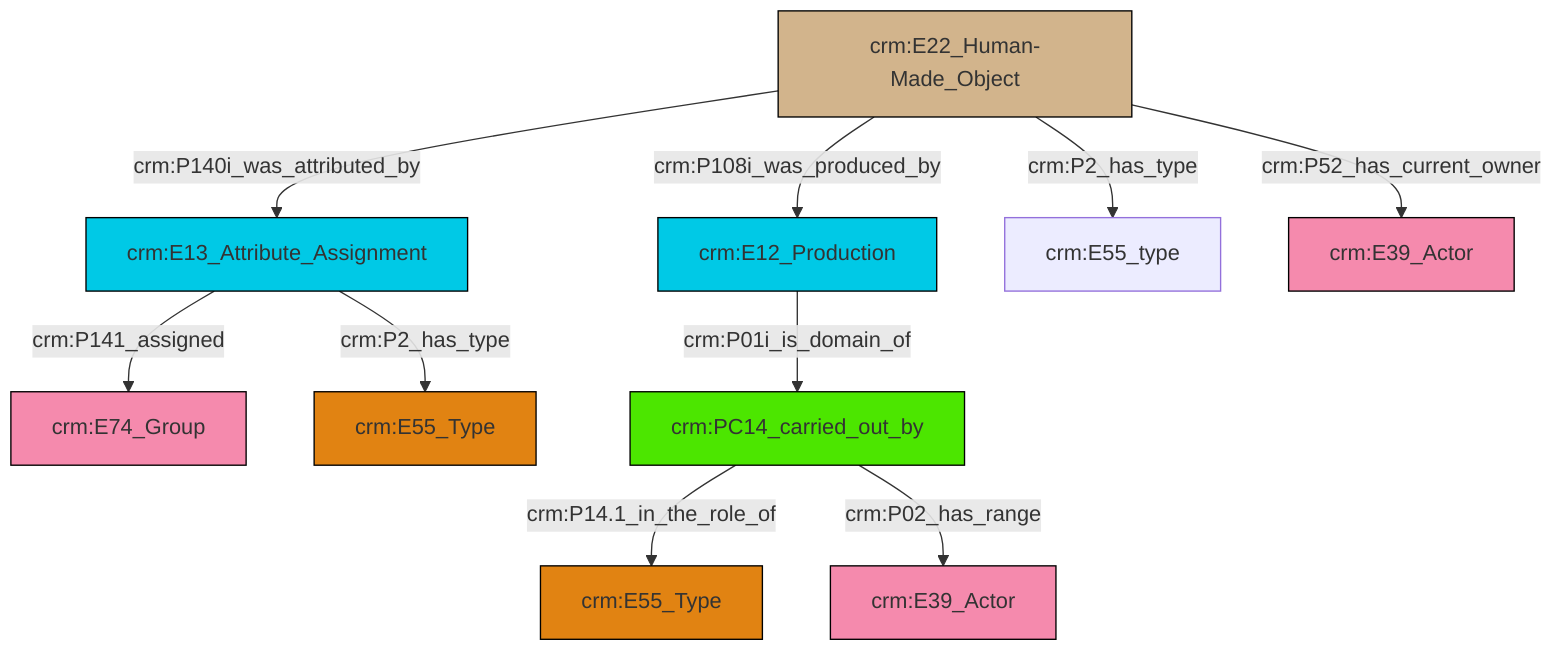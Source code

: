 graph TD
classDef Literal fill:#f2f2f2,stroke:#000000;
classDef CRM_Entity fill:#FFFFFF,stroke:#000000;
classDef Temporal_Entity fill:#00C9E6, stroke:#000000;
classDef Type fill:#E18312, stroke:#000000;
classDef Time-Span fill:#2C9C91, stroke:#000000;
classDef Appellation fill:#FFEB7F, stroke:#000000;
classDef Place fill:#008836, stroke:#000000;
classDef Persistent_Item fill:#B266B2, stroke:#000000;
classDef Conceptual_Object fill:#FFD700, stroke:#000000;
classDef Physical_Thing fill:#D2B48C, stroke:#000000;
classDef Actor fill:#f58aad, stroke:#000000;
classDef PC_Classes fill:#4ce600, stroke:#000000;
classDef Multi fill:#cccccc,stroke:#000000;

0["crm:E13_Attribute_Assignment"]:::Temporal_Entity -->|crm:P141_assigned| 1["crm:E74_Group"]:::Actor
2["crm:E22_Human-Made_Object"]:::Physical_Thing -->|crm:P140i_was_attributed_by| 0["crm:E13_Attribute_Assignment"]:::Temporal_Entity
2["crm:E22_Human-Made_Object"]:::Physical_Thing -->|crm:P108i_was_produced_by| 6["crm:E12_Production"]:::Temporal_Entity
2["crm:E22_Human-Made_Object"]:::Physical_Thing -->|crm:P2_has_type| 9["crm:E55_type"]:::Default
0["crm:E13_Attribute_Assignment"]:::Temporal_Entity -->|crm:P2_has_type| 4["crm:E55_Type"]:::Type
2["crm:E22_Human-Made_Object"]:::Physical_Thing -->|crm:P52_has_current_owner| 11["crm:E39_Actor"]:::Actor
6["crm:E12_Production"]:::Temporal_Entity -->|crm:P01i_is_domain_of| 17["crm:PC14_carried_out_by"]:::PC_Classes
17["crm:PC14_carried_out_by"]:::PC_Classes -->|crm:P14.1_in_the_role_of| 18["crm:E55_Type"]:::Type
17["crm:PC14_carried_out_by"]:::PC_Classes -->|crm:P02_has_range| 14["crm:E39_Actor"]:::Actor